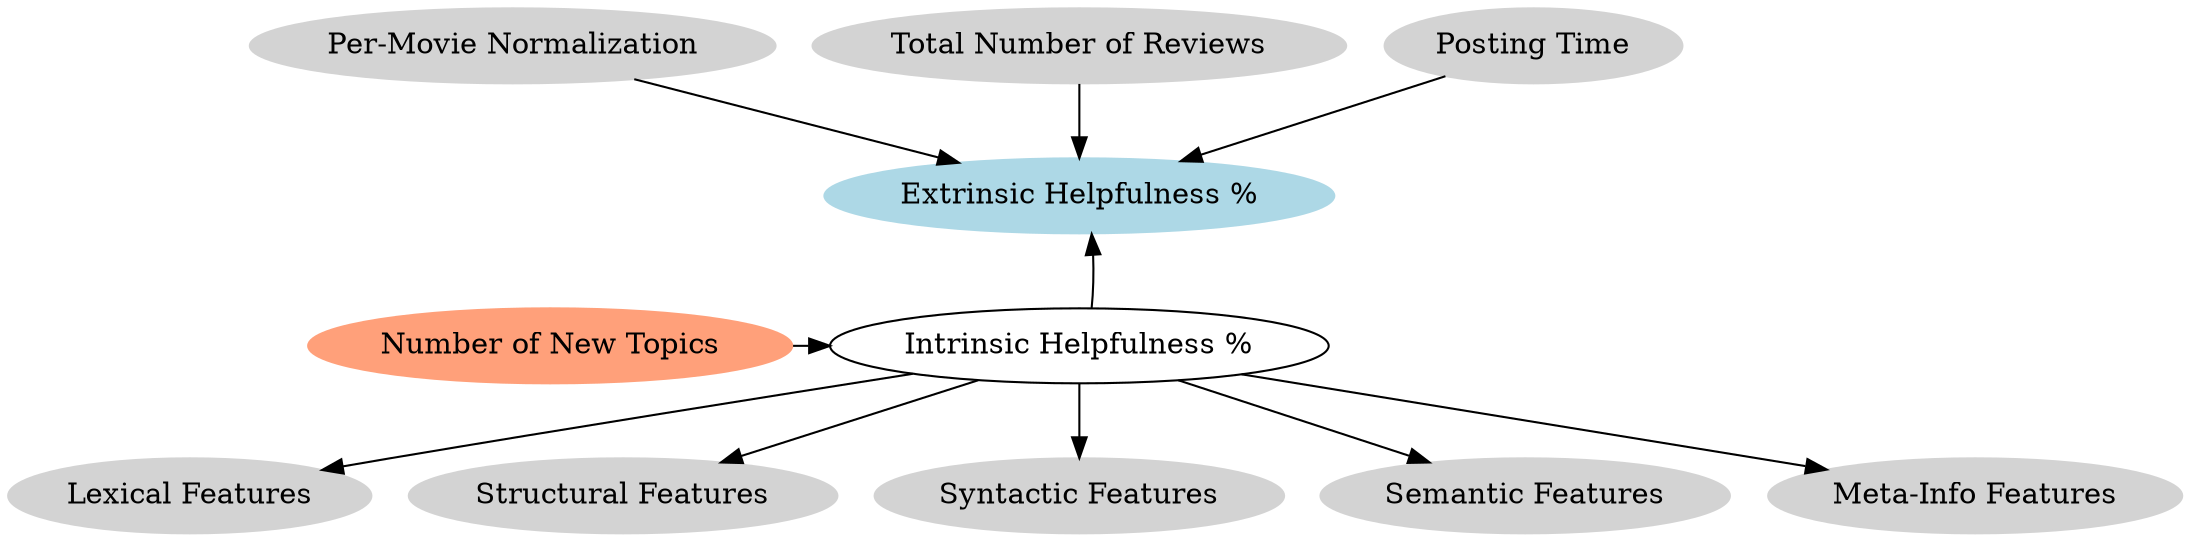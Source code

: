 digraph model{
	obsHelp [label="Extrinsic Helpfulness %" style=filled color=lightblue]
	subgraph truProcess {
		rank = same
		truHelp [label="Intrinsic Helpfulness %"]
		topics  [label="Number of New Topics" style=filled color=lightsalmon]
	}
	subgraph noise{
		rank = same
		norm    [label="Per-Movie Normalization" style=filled color=lightgrey]
		winner  [label="Total Number of Reviews" style=filled color=lightgrey]
		time    [label="Posting Time" style=filled color=lightgrey]
	}
	subgraph feats{
		rank = same
		lexfeat [label="Lexical Features" style=filled color=lightgrey]
		strfeat [label="Structural Features" style=filled color=lightgrey]
		synfeat [label="Syntactic Features" style=filled color=lightgrey]
		semfeat [label="Semantic Features" style=filled color=lightgrey]
		metfeat [label="Meta-Info Features" style=filled color=lightgrey]
	}

	obsHelp->truHelp [style=invis]
	truHelp->obsHelp [constraint=false]
	norm->obsHelp
	winner->obsHelp
	time->obsHelp
	topics->truHelp
	truHelp->lexfeat
	truHelp->strfeat
	truHelp->synfeat
	truHelp->semfeat
	truHelp->metfeat
}
